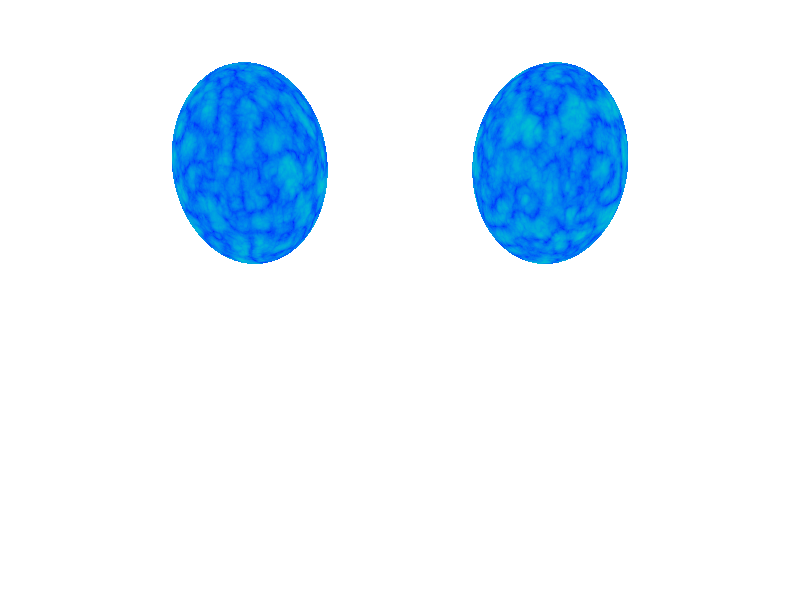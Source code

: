 global_settings{
    photons{
        count 20000
    }
    ambient_light <0,0,0>
    assumed_gamma 1.0    
}

camera{
    location <0,3,-5>
    look_at <0,0,0>
    up <0,1,0>
    right <1.77,0,0>
}

#declare dist = 10;
#declare cent = <0,0,-1>;

light_source{
    (<-2,1,1>-cent)*dist + <0,0,2>
    color 1
    spotlight
    point_at cent
    radius 2
    falloff 3
    area_light x,y,25,25
}

light_source{
    (<2,1,1>-cent)*dist + <0,0,2>
    color 1
    spotlight
    point_at cent
    radius 2
    falloff 3
    area_light x,y,25,25
}    
                    
plane{
    y,0
    pigment{rgb 1}    
}


union{
    sphere{<-2,1,1>, 1}
    sphere{<2,1,1>,  1}
    pigment{
        granite
        pigment_map{
            [0.0 rgbt <0,0,1,0.5>]
            [1.0 rgbt <0,.6,.6,0.5>]
        }
    }    
    normal{bumps 0.5 scale 0.1}
    interior{
        ior 1.5
        dispersion 1.3
    }
    finish{reflection 0.2}    
    photons{
        target
        reflection on
        refraction on
    }    
}